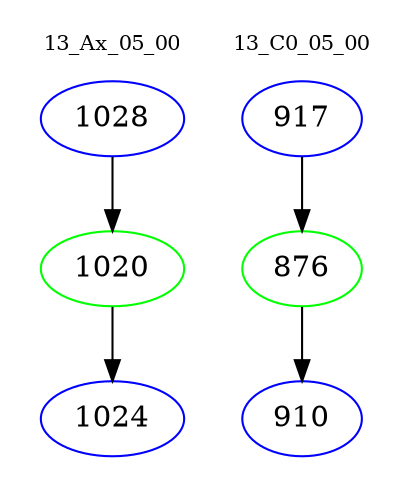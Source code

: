 digraph{
subgraph cluster_0 {
color = white
label = "13_Ax_05_00";
fontsize=10;
T0_1028 [label="1028", color="blue"]
T0_1028 -> T0_1020 [color="black"]
T0_1020 [label="1020", color="green"]
T0_1020 -> T0_1024 [color="black"]
T0_1024 [label="1024", color="blue"]
}
subgraph cluster_1 {
color = white
label = "13_C0_05_00";
fontsize=10;
T1_917 [label="917", color="blue"]
T1_917 -> T1_876 [color="black"]
T1_876 [label="876", color="green"]
T1_876 -> T1_910 [color="black"]
T1_910 [label="910", color="blue"]
}
}
